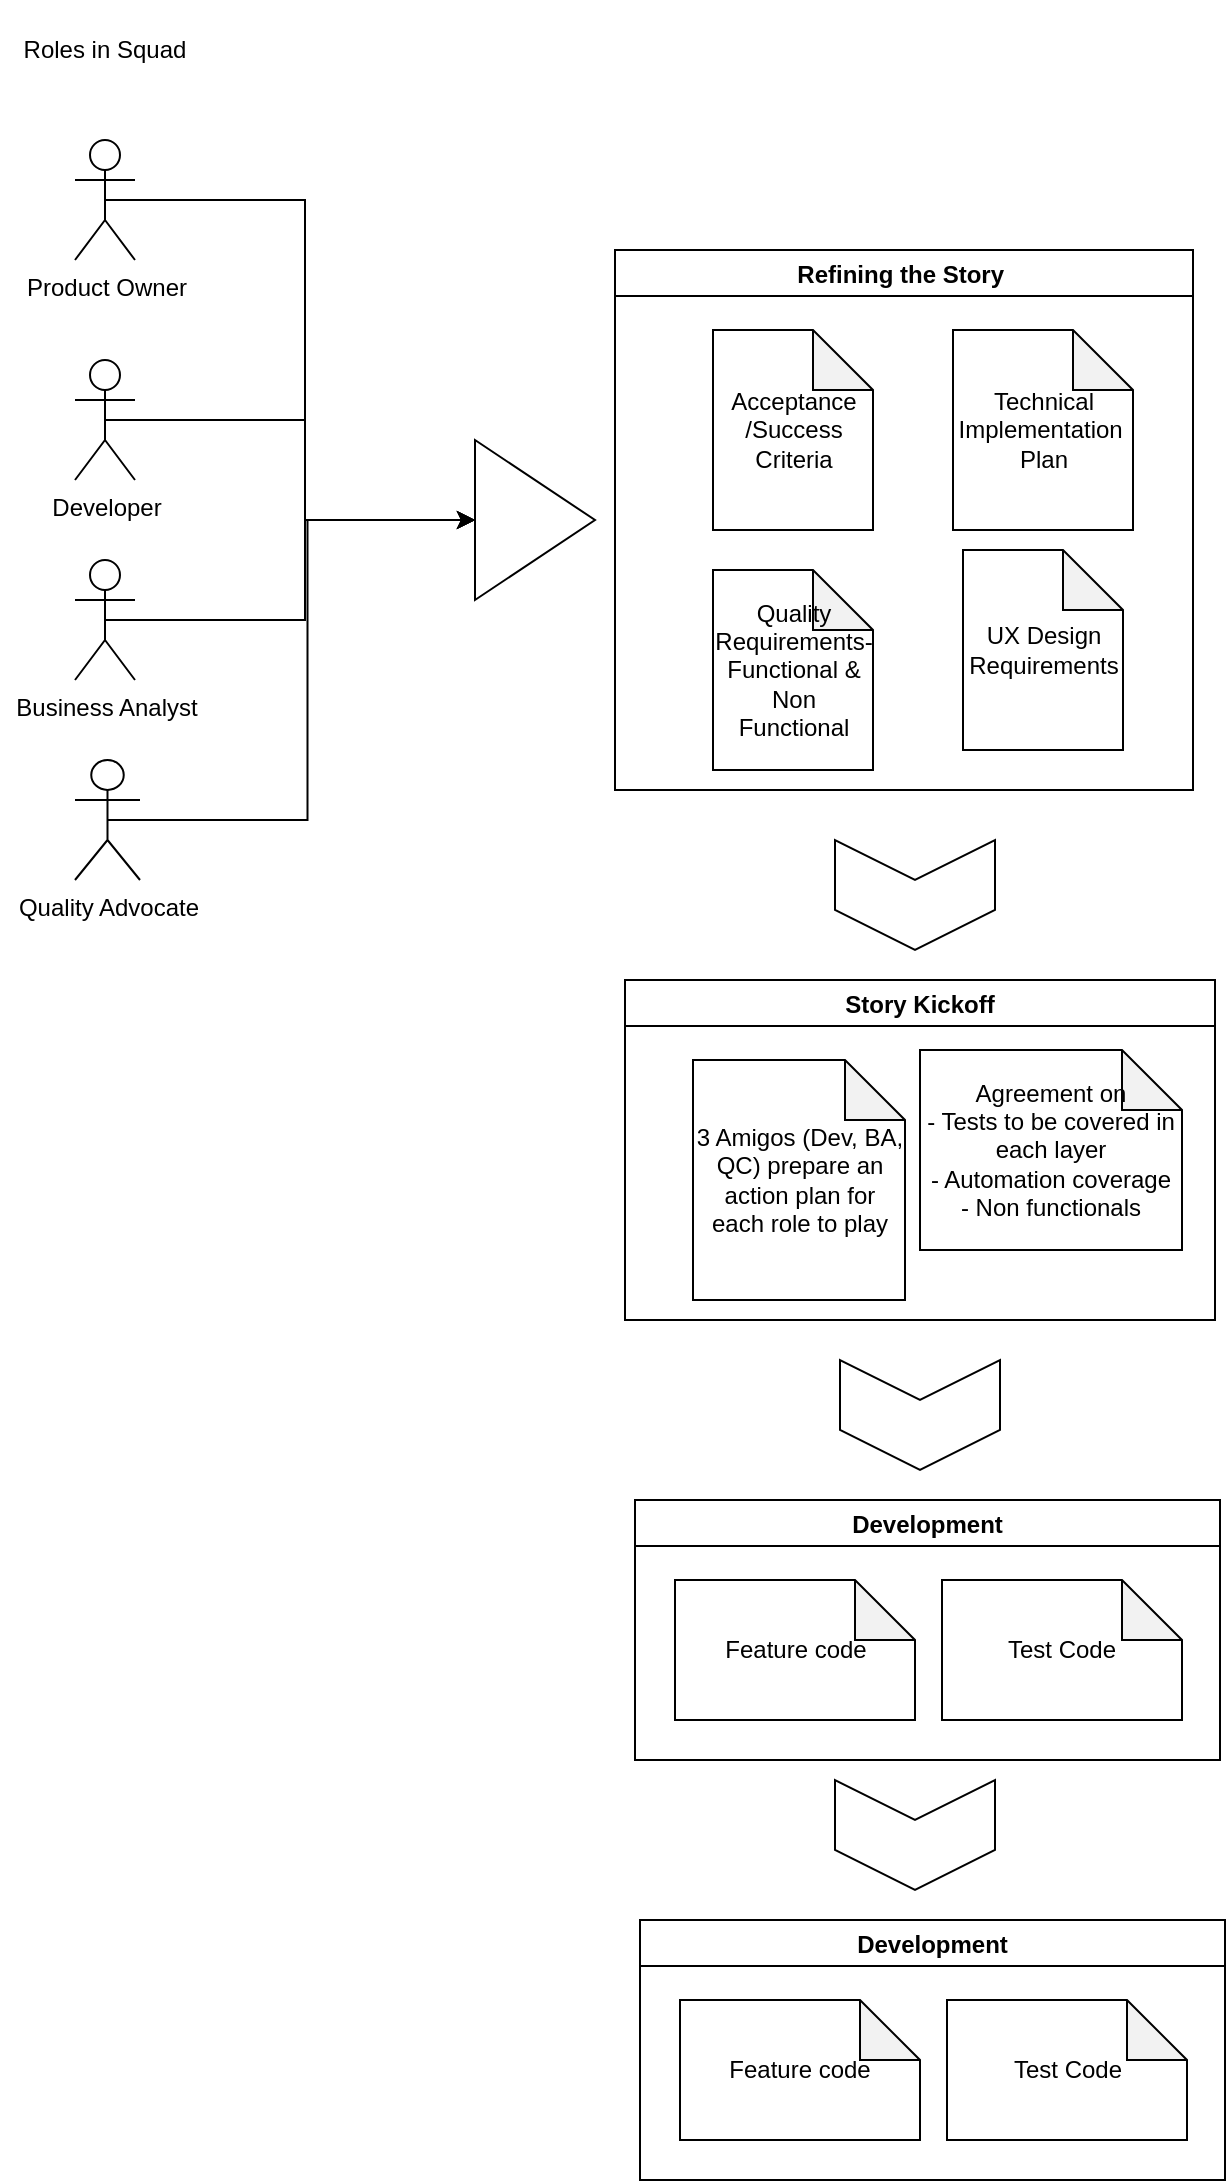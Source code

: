 <mxfile version="20.0.4" type="github"><diagram id="tdEdPjWghTlPZeCkYmAb" name="Page-1"><mxGraphModel dx="1336" dy="704" grid="1" gridSize="10" guides="1" tooltips="1" connect="1" arrows="1" fold="1" page="1" pageScale="1" pageWidth="827" pageHeight="1169" math="0" shadow="0"><root><mxCell id="0"/><mxCell id="1" parent="0"/><mxCell id="qfe4chPyi45xyh9L8IEn-18" style="edgeStyle=orthogonalEdgeStyle;rounded=0;orthogonalLoop=1;jettySize=auto;html=1;exitX=0.5;exitY=0.5;exitDx=0;exitDy=0;exitPerimeter=0;entryX=0;entryY=0.5;entryDx=0;entryDy=0;" edge="1" parent="1" source="qfe4chPyi45xyh9L8IEn-1" target="qfe4chPyi45xyh9L8IEn-17"><mxGeometry relative="1" as="geometry"/></mxCell><mxCell id="qfe4chPyi45xyh9L8IEn-1" value="Product Owner" style="shape=umlActor;verticalLabelPosition=bottom;verticalAlign=top;html=1;outlineConnect=0;" vertex="1" parent="1"><mxGeometry x="77.5" y="90" width="30" height="60" as="geometry"/></mxCell><mxCell id="qfe4chPyi45xyh9L8IEn-19" style="edgeStyle=orthogonalEdgeStyle;rounded=0;orthogonalLoop=1;jettySize=auto;html=1;exitX=0.5;exitY=0.5;exitDx=0;exitDy=0;exitPerimeter=0;entryX=0;entryY=0.5;entryDx=0;entryDy=0;" edge="1" parent="1" source="qfe4chPyi45xyh9L8IEn-2" target="qfe4chPyi45xyh9L8IEn-17"><mxGeometry relative="1" as="geometry"><mxPoint x="247.5" y="120" as="targetPoint"/></mxGeometry></mxCell><mxCell id="qfe4chPyi45xyh9L8IEn-2" value="Developer" style="shape=umlActor;verticalLabelPosition=bottom;verticalAlign=top;html=1;outlineConnect=0;" vertex="1" parent="1"><mxGeometry x="77.5" y="200" width="30" height="60" as="geometry"/></mxCell><mxCell id="qfe4chPyi45xyh9L8IEn-21" style="edgeStyle=orthogonalEdgeStyle;rounded=0;orthogonalLoop=1;jettySize=auto;html=1;exitX=0.5;exitY=0.5;exitDx=0;exitDy=0;exitPerimeter=0;entryX=0;entryY=0.5;entryDx=0;entryDy=0;" edge="1" parent="1" source="qfe4chPyi45xyh9L8IEn-5" target="qfe4chPyi45xyh9L8IEn-17"><mxGeometry relative="1" as="geometry"><mxPoint x="247.5" y="330" as="targetPoint"/></mxGeometry></mxCell><mxCell id="qfe4chPyi45xyh9L8IEn-5" value="Quality Advocate" style="shape=umlActor;verticalLabelPosition=bottom;verticalAlign=top;html=1;outlineConnect=0;" vertex="1" parent="1"><mxGeometry x="77.5" y="400" width="32.5" height="60" as="geometry"/></mxCell><mxCell id="qfe4chPyi45xyh9L8IEn-20" style="edgeStyle=orthogonalEdgeStyle;rounded=0;orthogonalLoop=1;jettySize=auto;html=1;exitX=0.5;exitY=0.5;exitDx=0;exitDy=0;exitPerimeter=0;entryX=0;entryY=0.5;entryDx=0;entryDy=0;" edge="1" parent="1" source="qfe4chPyi45xyh9L8IEn-11" target="qfe4chPyi45xyh9L8IEn-17"><mxGeometry relative="1" as="geometry"><mxPoint x="247.5" y="230" as="targetPoint"/></mxGeometry></mxCell><mxCell id="qfe4chPyi45xyh9L8IEn-11" value="Business Analyst" style="shape=umlActor;verticalLabelPosition=bottom;verticalAlign=top;html=1;outlineConnect=0;" vertex="1" parent="1"><mxGeometry x="77.5" y="300" width="30" height="60" as="geometry"/></mxCell><mxCell id="qfe4chPyi45xyh9L8IEn-16" value="Roles in Squad" style="text;html=1;strokeColor=none;fillColor=none;align=center;verticalAlign=middle;whiteSpace=wrap;rounded=0;" vertex="1" parent="1"><mxGeometry x="40" y="20" width="105" height="50" as="geometry"/></mxCell><mxCell id="qfe4chPyi45xyh9L8IEn-17" value="" style="triangle;whiteSpace=wrap;html=1;" vertex="1" parent="1"><mxGeometry x="277.5" y="240" width="60" height="80" as="geometry"/></mxCell><mxCell id="qfe4chPyi45xyh9L8IEn-33" value="Refining the Story " style="swimlane;" vertex="1" parent="1"><mxGeometry x="347.5" y="145" width="289" height="270" as="geometry"/></mxCell><mxCell id="qfe4chPyi45xyh9L8IEn-23" value="Acceptance&lt;br&gt;/Success&lt;br&gt;Criteria" style="shape=note;whiteSpace=wrap;html=1;backgroundOutline=1;darkOpacity=0.05;" vertex="1" parent="qfe4chPyi45xyh9L8IEn-33"><mxGeometry x="49" y="40" width="80" height="100" as="geometry"/></mxCell><mxCell id="qfe4chPyi45xyh9L8IEn-26" value="Technical Implementation&amp;nbsp;&lt;br&gt;Plan" style="shape=note;whiteSpace=wrap;html=1;backgroundOutline=1;darkOpacity=0.05;" vertex="1" parent="qfe4chPyi45xyh9L8IEn-33"><mxGeometry x="169" y="40" width="90" height="100" as="geometry"/></mxCell><mxCell id="qfe4chPyi45xyh9L8IEn-31" value="UX Design Requirements" style="shape=note;whiteSpace=wrap;html=1;backgroundOutline=1;darkOpacity=0.05;" vertex="1" parent="qfe4chPyi45xyh9L8IEn-33"><mxGeometry x="174" y="150" width="80" height="100" as="geometry"/></mxCell><mxCell id="qfe4chPyi45xyh9L8IEn-27" value="Quality Requirements-Functional &amp;amp;&lt;br&gt;Non Functional" style="shape=note;whiteSpace=wrap;html=1;backgroundOutline=1;darkOpacity=0.05;" vertex="1" parent="qfe4chPyi45xyh9L8IEn-33"><mxGeometry x="49" y="160" width="80" height="100" as="geometry"/></mxCell><mxCell id="qfe4chPyi45xyh9L8IEn-35" value="" style="shape=step;perimeter=stepPerimeter;whiteSpace=wrap;html=1;fixedSize=1;direction=south;" vertex="1" parent="1"><mxGeometry x="457.5" y="440" width="80" height="55" as="geometry"/></mxCell><mxCell id="qfe4chPyi45xyh9L8IEn-36" value="Story Kickoff" style="swimlane;" vertex="1" parent="1"><mxGeometry x="352.5" y="510" width="295" height="170" as="geometry"/></mxCell><mxCell id="qfe4chPyi45xyh9L8IEn-37" value="3 Amigos (Dev, BA, QC) prepare an action plan for each role to play" style="shape=note;whiteSpace=wrap;html=1;backgroundOutline=1;darkOpacity=0.05;" vertex="1" parent="qfe4chPyi45xyh9L8IEn-36"><mxGeometry x="34" y="40" width="106" height="120" as="geometry"/></mxCell><mxCell id="qfe4chPyi45xyh9L8IEn-39" value="Agreement on&lt;br&gt;- Tests to be covered in each layer&lt;br&gt;- Automation coverage&lt;br&gt;- Non functionals" style="shape=note;whiteSpace=wrap;html=1;backgroundOutline=1;darkOpacity=0.05;" vertex="1" parent="qfe4chPyi45xyh9L8IEn-36"><mxGeometry x="147.5" y="35" width="131" height="100" as="geometry"/></mxCell><mxCell id="qfe4chPyi45xyh9L8IEn-38" style="edgeStyle=orthogonalEdgeStyle;rounded=0;orthogonalLoop=1;jettySize=auto;html=1;exitX=1;exitY=0.5;exitDx=0;exitDy=0;" edge="1" parent="1" source="qfe4chPyi45xyh9L8IEn-35" target="qfe4chPyi45xyh9L8IEn-35"><mxGeometry relative="1" as="geometry"/></mxCell><mxCell id="qfe4chPyi45xyh9L8IEn-40" value="" style="shape=step;perimeter=stepPerimeter;whiteSpace=wrap;html=1;fixedSize=1;direction=south;" vertex="1" parent="1"><mxGeometry x="460" y="700" width="80" height="55" as="geometry"/></mxCell><mxCell id="qfe4chPyi45xyh9L8IEn-41" value="Development" style="swimlane;" vertex="1" parent="1"><mxGeometry x="357.5" y="770" width="292.5" height="130" as="geometry"/></mxCell><mxCell id="qfe4chPyi45xyh9L8IEn-42" value="Feature code&lt;br&gt;" style="shape=note;whiteSpace=wrap;html=1;backgroundOutline=1;darkOpacity=0.05;" vertex="1" parent="qfe4chPyi45xyh9L8IEn-41"><mxGeometry x="20" y="40" width="120" height="70" as="geometry"/></mxCell><mxCell id="qfe4chPyi45xyh9L8IEn-44" value="Test Code" style="shape=note;whiteSpace=wrap;html=1;backgroundOutline=1;darkOpacity=0.05;" vertex="1" parent="qfe4chPyi45xyh9L8IEn-41"><mxGeometry x="153.5" y="40" width="120" height="70" as="geometry"/></mxCell><mxCell id="qfe4chPyi45xyh9L8IEn-45" value="" style="shape=step;perimeter=stepPerimeter;whiteSpace=wrap;html=1;fixedSize=1;direction=south;" vertex="1" parent="1"><mxGeometry x="457.5" y="910" width="80" height="55" as="geometry"/></mxCell><mxCell id="qfe4chPyi45xyh9L8IEn-47" value="Development" style="swimlane;" vertex="1" parent="1"><mxGeometry x="360" y="980" width="292.5" height="130" as="geometry"/></mxCell><mxCell id="qfe4chPyi45xyh9L8IEn-48" value="Feature code&lt;br&gt;" style="shape=note;whiteSpace=wrap;html=1;backgroundOutline=1;darkOpacity=0.05;" vertex="1" parent="qfe4chPyi45xyh9L8IEn-47"><mxGeometry x="20" y="40" width="120" height="70" as="geometry"/></mxCell><mxCell id="qfe4chPyi45xyh9L8IEn-49" value="Test Code" style="shape=note;whiteSpace=wrap;html=1;backgroundOutline=1;darkOpacity=0.05;" vertex="1" parent="qfe4chPyi45xyh9L8IEn-47"><mxGeometry x="153.5" y="40" width="120" height="70" as="geometry"/></mxCell></root></mxGraphModel></diagram></mxfile>
